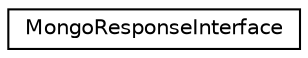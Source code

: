 digraph "Graphical Class Hierarchy"
{
  edge [fontname="Helvetica",fontsize="10",labelfontname="Helvetica",labelfontsize="10"];
  node [fontname="Helvetica",fontsize="10",shape=record];
  rankdir="LR";
  Node1 [label="MongoResponseInterface",height=0.2,width=0.4,color="black", fillcolor="white", style="filled",URL="$classMongoResponseInterface.html",tooltip="Interface used to store Mongo Responses. "];
}
